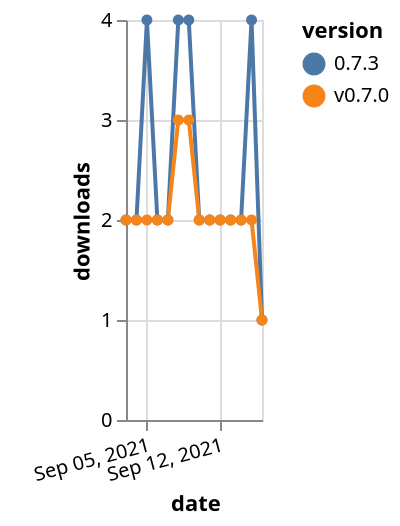 {"$schema": "https://vega.github.io/schema/vega-lite/v5.json", "description": "A simple bar chart with embedded data.", "data": {"values": [{"date": "2021-09-03", "total": 2989, "delta": 2, "version": "0.7.3"}, {"date": "2021-09-04", "total": 2991, "delta": 2, "version": "0.7.3"}, {"date": "2021-09-05", "total": 2995, "delta": 4, "version": "0.7.3"}, {"date": "2021-09-06", "total": 2997, "delta": 2, "version": "0.7.3"}, {"date": "2021-09-07", "total": 2999, "delta": 2, "version": "0.7.3"}, {"date": "2021-09-08", "total": 3003, "delta": 4, "version": "0.7.3"}, {"date": "2021-09-09", "total": 3007, "delta": 4, "version": "0.7.3"}, {"date": "2021-09-10", "total": 3009, "delta": 2, "version": "0.7.3"}, {"date": "2021-09-11", "total": 3011, "delta": 2, "version": "0.7.3"}, {"date": "2021-09-12", "total": 3013, "delta": 2, "version": "0.7.3"}, {"date": "2021-09-13", "total": 3015, "delta": 2, "version": "0.7.3"}, {"date": "2021-09-14", "total": 3017, "delta": 2, "version": "0.7.3"}, {"date": "2021-09-15", "total": 3021, "delta": 4, "version": "0.7.3"}, {"date": "2021-09-16", "total": 3022, "delta": 1, "version": "0.7.3"}, {"date": "2021-09-03", "total": 2668, "delta": 2, "version": "v0.7.0"}, {"date": "2021-09-04", "total": 2670, "delta": 2, "version": "v0.7.0"}, {"date": "2021-09-05", "total": 2672, "delta": 2, "version": "v0.7.0"}, {"date": "2021-09-06", "total": 2674, "delta": 2, "version": "v0.7.0"}, {"date": "2021-09-07", "total": 2676, "delta": 2, "version": "v0.7.0"}, {"date": "2021-09-08", "total": 2679, "delta": 3, "version": "v0.7.0"}, {"date": "2021-09-09", "total": 2682, "delta": 3, "version": "v0.7.0"}, {"date": "2021-09-10", "total": 2684, "delta": 2, "version": "v0.7.0"}, {"date": "2021-09-11", "total": 2686, "delta": 2, "version": "v0.7.0"}, {"date": "2021-09-12", "total": 2688, "delta": 2, "version": "v0.7.0"}, {"date": "2021-09-13", "total": 2690, "delta": 2, "version": "v0.7.0"}, {"date": "2021-09-14", "total": 2692, "delta": 2, "version": "v0.7.0"}, {"date": "2021-09-15", "total": 2694, "delta": 2, "version": "v0.7.0"}, {"date": "2021-09-16", "total": 2695, "delta": 1, "version": "v0.7.0"}]}, "width": "container", "mark": {"type": "line", "point": {"filled": true}}, "encoding": {"x": {"field": "date", "type": "temporal", "timeUnit": "yearmonthdate", "title": "date", "axis": {"labelAngle": -15}}, "y": {"field": "delta", "type": "quantitative", "title": "downloads"}, "color": {"field": "version", "type": "nominal"}, "tooltip": {"field": "delta"}}}